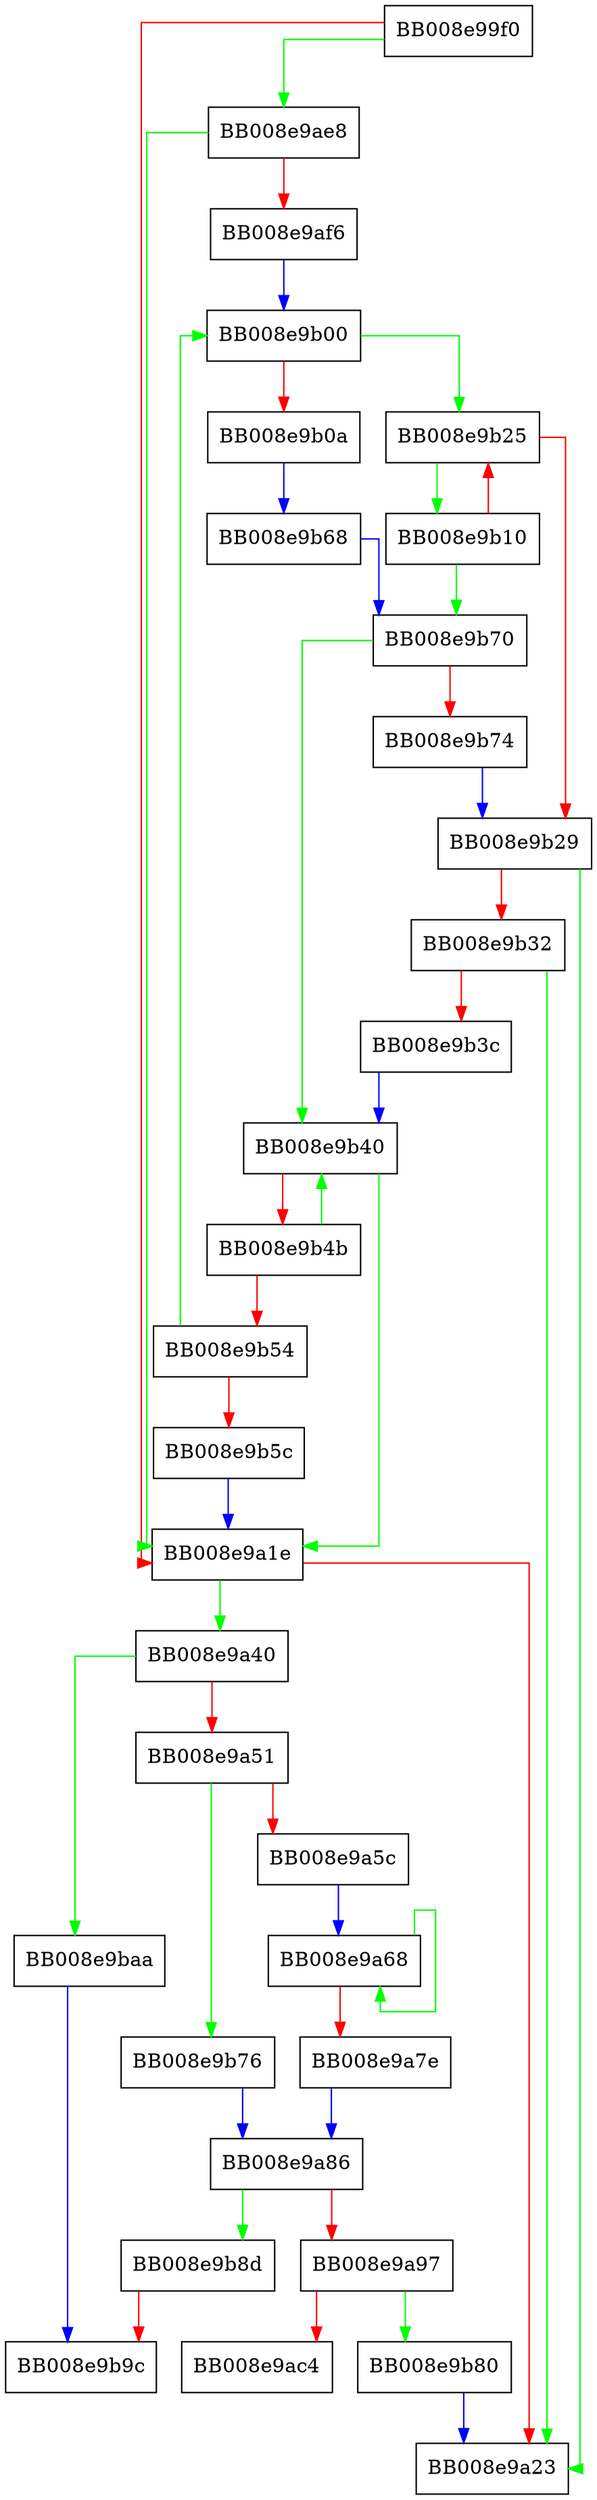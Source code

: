 digraph decompose_rpath {
  node [shape="box"];
  graph [splines=ortho];
  BB008e99f0 -> BB008e9ae8 [color="green"];
  BB008e99f0 -> BB008e9a1e [color="red"];
  BB008e9a1e -> BB008e9a40 [color="green"];
  BB008e9a1e -> BB008e9a23 [color="red"];
  BB008e9a40 -> BB008e9baa [color="green"];
  BB008e9a40 -> BB008e9a51 [color="red"];
  BB008e9a51 -> BB008e9b76 [color="green"];
  BB008e9a51 -> BB008e9a5c [color="red"];
  BB008e9a5c -> BB008e9a68 [color="blue"];
  BB008e9a68 -> BB008e9a68 [color="green"];
  BB008e9a68 -> BB008e9a7e [color="red"];
  BB008e9a7e -> BB008e9a86 [color="blue"];
  BB008e9a86 -> BB008e9b8d [color="green"];
  BB008e9a86 -> BB008e9a97 [color="red"];
  BB008e9a97 -> BB008e9b80 [color="green"];
  BB008e9a97 -> BB008e9ac4 [color="red"];
  BB008e9ae8 -> BB008e9a1e [color="green"];
  BB008e9ae8 -> BB008e9af6 [color="red"];
  BB008e9af6 -> BB008e9b00 [color="blue"];
  BB008e9b00 -> BB008e9b25 [color="green"];
  BB008e9b00 -> BB008e9b0a [color="red"];
  BB008e9b0a -> BB008e9b68 [color="blue"];
  BB008e9b10 -> BB008e9b70 [color="green"];
  BB008e9b10 -> BB008e9b25 [color="red"];
  BB008e9b25 -> BB008e9b10 [color="green"];
  BB008e9b25 -> BB008e9b29 [color="red"];
  BB008e9b29 -> BB008e9a23 [color="green"];
  BB008e9b29 -> BB008e9b32 [color="red"];
  BB008e9b32 -> BB008e9a23 [color="green"];
  BB008e9b32 -> BB008e9b3c [color="red"];
  BB008e9b3c -> BB008e9b40 [color="blue"];
  BB008e9b40 -> BB008e9a1e [color="green"];
  BB008e9b40 -> BB008e9b4b [color="red"];
  BB008e9b4b -> BB008e9b40 [color="green"];
  BB008e9b4b -> BB008e9b54 [color="red"];
  BB008e9b54 -> BB008e9b00 [color="green"];
  BB008e9b54 -> BB008e9b5c [color="red"];
  BB008e9b5c -> BB008e9a1e [color="blue"];
  BB008e9b68 -> BB008e9b70 [color="blue"];
  BB008e9b70 -> BB008e9b40 [color="green"];
  BB008e9b70 -> BB008e9b74 [color="red"];
  BB008e9b74 -> BB008e9b29 [color="blue"];
  BB008e9b76 -> BB008e9a86 [color="blue"];
  BB008e9b80 -> BB008e9a23 [color="blue"];
  BB008e9b8d -> BB008e9b9c [color="red"];
  BB008e9baa -> BB008e9b9c [color="blue"];
}
